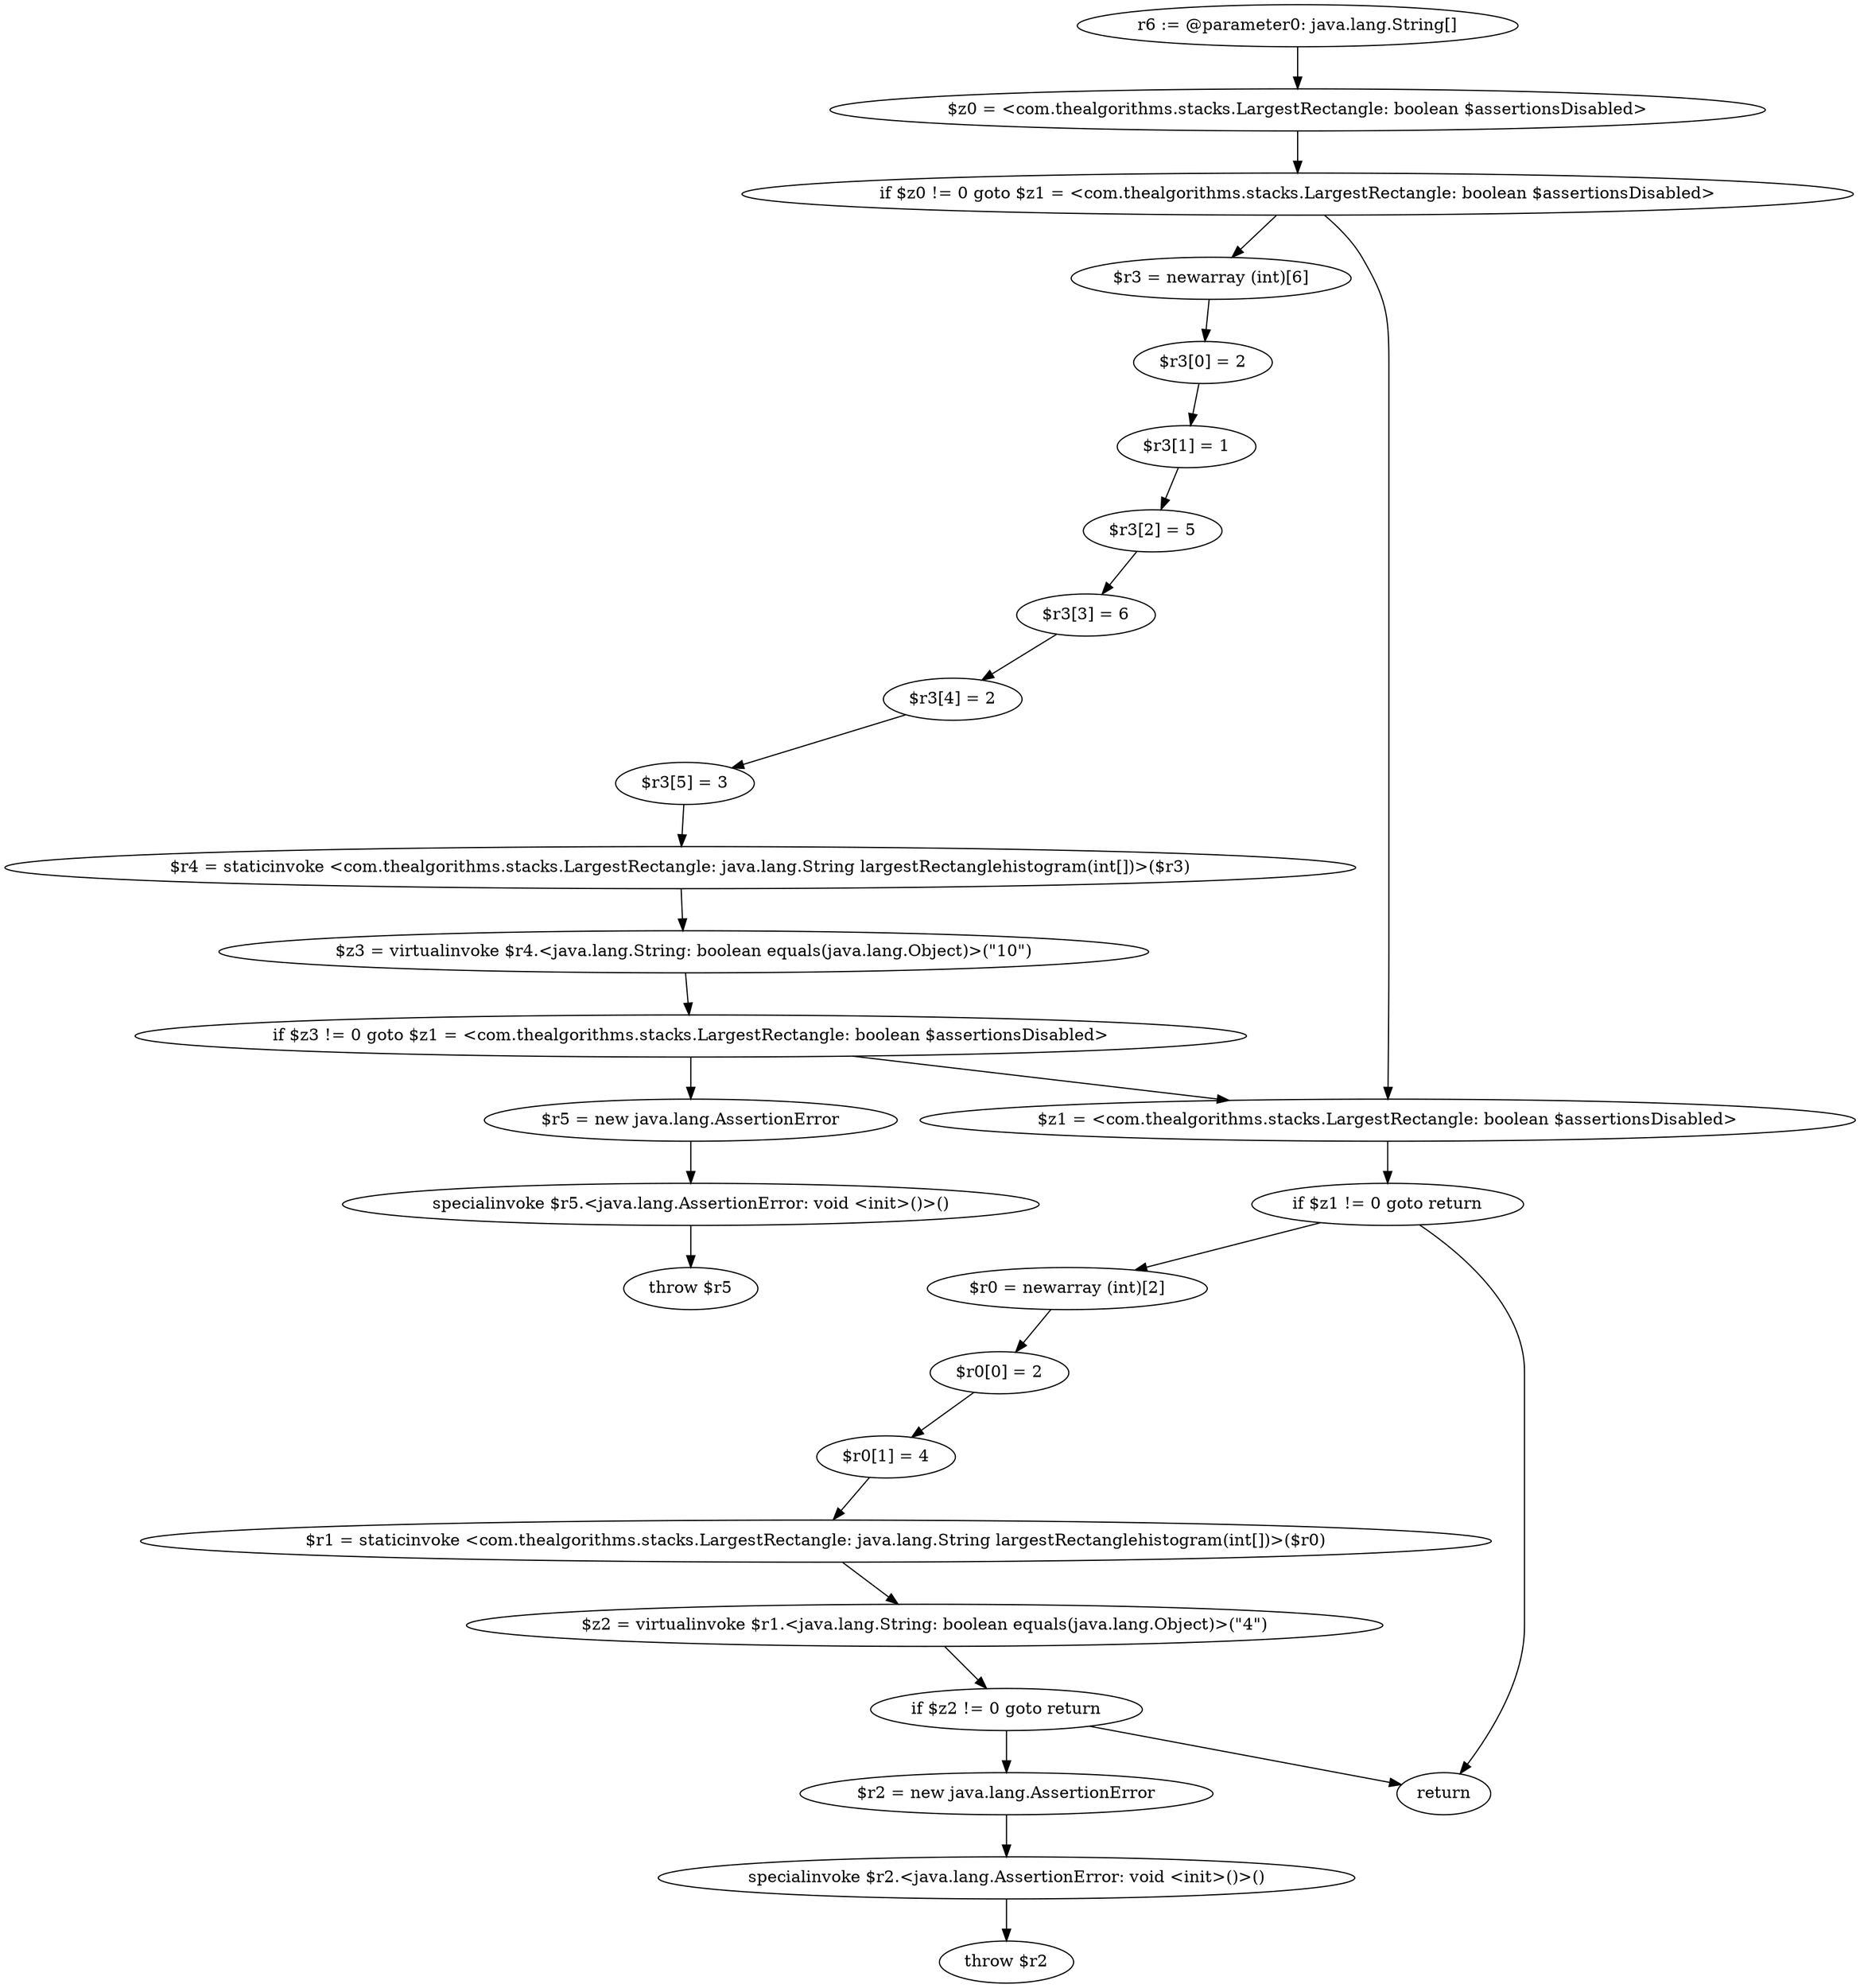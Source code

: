 digraph "unitGraph" {
    "r6 := @parameter0: java.lang.String[]"
    "$z0 = <com.thealgorithms.stacks.LargestRectangle: boolean $assertionsDisabled>"
    "if $z0 != 0 goto $z1 = <com.thealgorithms.stacks.LargestRectangle: boolean $assertionsDisabled>"
    "$r3 = newarray (int)[6]"
    "$r3[0] = 2"
    "$r3[1] = 1"
    "$r3[2] = 5"
    "$r3[3] = 6"
    "$r3[4] = 2"
    "$r3[5] = 3"
    "$r4 = staticinvoke <com.thealgorithms.stacks.LargestRectangle: java.lang.String largestRectanglehistogram(int[])>($r3)"
    "$z3 = virtualinvoke $r4.<java.lang.String: boolean equals(java.lang.Object)>(\"10\")"
    "if $z3 != 0 goto $z1 = <com.thealgorithms.stacks.LargestRectangle: boolean $assertionsDisabled>"
    "$r5 = new java.lang.AssertionError"
    "specialinvoke $r5.<java.lang.AssertionError: void <init>()>()"
    "throw $r5"
    "$z1 = <com.thealgorithms.stacks.LargestRectangle: boolean $assertionsDisabled>"
    "if $z1 != 0 goto return"
    "$r0 = newarray (int)[2]"
    "$r0[0] = 2"
    "$r0[1] = 4"
    "$r1 = staticinvoke <com.thealgorithms.stacks.LargestRectangle: java.lang.String largestRectanglehistogram(int[])>($r0)"
    "$z2 = virtualinvoke $r1.<java.lang.String: boolean equals(java.lang.Object)>(\"4\")"
    "if $z2 != 0 goto return"
    "$r2 = new java.lang.AssertionError"
    "specialinvoke $r2.<java.lang.AssertionError: void <init>()>()"
    "throw $r2"
    "return"
    "r6 := @parameter0: java.lang.String[]"->"$z0 = <com.thealgorithms.stacks.LargestRectangle: boolean $assertionsDisabled>";
    "$z0 = <com.thealgorithms.stacks.LargestRectangle: boolean $assertionsDisabled>"->"if $z0 != 0 goto $z1 = <com.thealgorithms.stacks.LargestRectangle: boolean $assertionsDisabled>";
    "if $z0 != 0 goto $z1 = <com.thealgorithms.stacks.LargestRectangle: boolean $assertionsDisabled>"->"$r3 = newarray (int)[6]";
    "if $z0 != 0 goto $z1 = <com.thealgorithms.stacks.LargestRectangle: boolean $assertionsDisabled>"->"$z1 = <com.thealgorithms.stacks.LargestRectangle: boolean $assertionsDisabled>";
    "$r3 = newarray (int)[6]"->"$r3[0] = 2";
    "$r3[0] = 2"->"$r3[1] = 1";
    "$r3[1] = 1"->"$r3[2] = 5";
    "$r3[2] = 5"->"$r3[3] = 6";
    "$r3[3] = 6"->"$r3[4] = 2";
    "$r3[4] = 2"->"$r3[5] = 3";
    "$r3[5] = 3"->"$r4 = staticinvoke <com.thealgorithms.stacks.LargestRectangle: java.lang.String largestRectanglehistogram(int[])>($r3)";
    "$r4 = staticinvoke <com.thealgorithms.stacks.LargestRectangle: java.lang.String largestRectanglehistogram(int[])>($r3)"->"$z3 = virtualinvoke $r4.<java.lang.String: boolean equals(java.lang.Object)>(\"10\")";
    "$z3 = virtualinvoke $r4.<java.lang.String: boolean equals(java.lang.Object)>(\"10\")"->"if $z3 != 0 goto $z1 = <com.thealgorithms.stacks.LargestRectangle: boolean $assertionsDisabled>";
    "if $z3 != 0 goto $z1 = <com.thealgorithms.stacks.LargestRectangle: boolean $assertionsDisabled>"->"$r5 = new java.lang.AssertionError";
    "if $z3 != 0 goto $z1 = <com.thealgorithms.stacks.LargestRectangle: boolean $assertionsDisabled>"->"$z1 = <com.thealgorithms.stacks.LargestRectangle: boolean $assertionsDisabled>";
    "$r5 = new java.lang.AssertionError"->"specialinvoke $r5.<java.lang.AssertionError: void <init>()>()";
    "specialinvoke $r5.<java.lang.AssertionError: void <init>()>()"->"throw $r5";
    "$z1 = <com.thealgorithms.stacks.LargestRectangle: boolean $assertionsDisabled>"->"if $z1 != 0 goto return";
    "if $z1 != 0 goto return"->"$r0 = newarray (int)[2]";
    "if $z1 != 0 goto return"->"return";
    "$r0 = newarray (int)[2]"->"$r0[0] = 2";
    "$r0[0] = 2"->"$r0[1] = 4";
    "$r0[1] = 4"->"$r1 = staticinvoke <com.thealgorithms.stacks.LargestRectangle: java.lang.String largestRectanglehistogram(int[])>($r0)";
    "$r1 = staticinvoke <com.thealgorithms.stacks.LargestRectangle: java.lang.String largestRectanglehistogram(int[])>($r0)"->"$z2 = virtualinvoke $r1.<java.lang.String: boolean equals(java.lang.Object)>(\"4\")";
    "$z2 = virtualinvoke $r1.<java.lang.String: boolean equals(java.lang.Object)>(\"4\")"->"if $z2 != 0 goto return";
    "if $z2 != 0 goto return"->"$r2 = new java.lang.AssertionError";
    "if $z2 != 0 goto return"->"return";
    "$r2 = new java.lang.AssertionError"->"specialinvoke $r2.<java.lang.AssertionError: void <init>()>()";
    "specialinvoke $r2.<java.lang.AssertionError: void <init>()>()"->"throw $r2";
}
